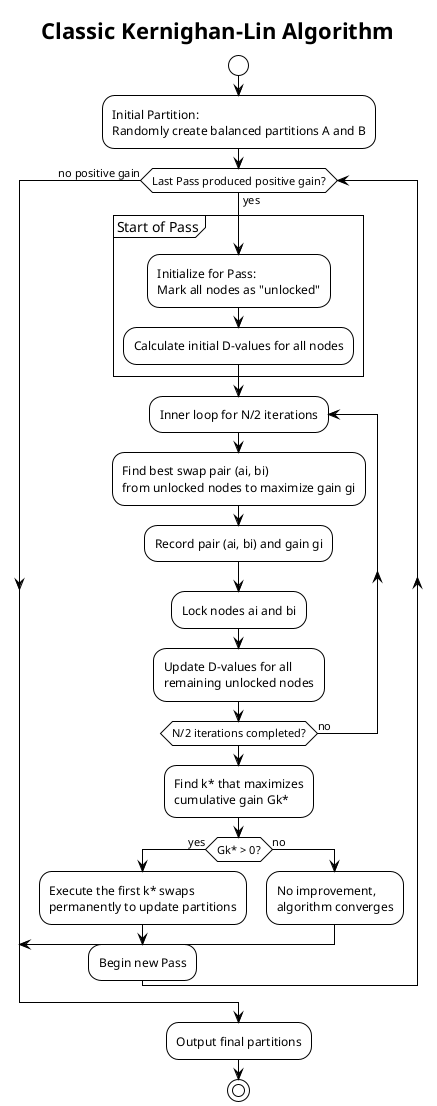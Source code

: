 @startuml Classic KL Algorithm Flow

!theme plain
title "Classic Kernighan-Lin Algorithm"

start

:Initial Partition:
Randomly create balanced partitions A and B;

while (Last Pass produced positive gain?) is (yes)
    partition "Start of Pass" {
        :Initialize for Pass:
        Mark all nodes as "unlocked";
        :Calculate initial D-values for all nodes;
    }

    repeat :Inner loop for N/2 iterations
        :Find best swap pair (ai, bi)
        from unlocked nodes to maximize gain gi;
        :Record pair (ai, bi) and gain gi;
        :Lock nodes ai and bi;
        :Update D-values for all
        remaining unlocked nodes;
    repeat while (N/2 iterations completed?) is (no)

    :Find k* that maximizes
    cumulative gain Gk*;

    if (Gk* > 0?) then (yes)
        :Execute the first k* swaps
        permanently to update partitions;
        :Begin new Pass;
    else (no)
        :No improvement,
        algorithm converges;
        break
    endif
endwhile (no positive gain)

:Output final partitions;

stop

@enduml 
